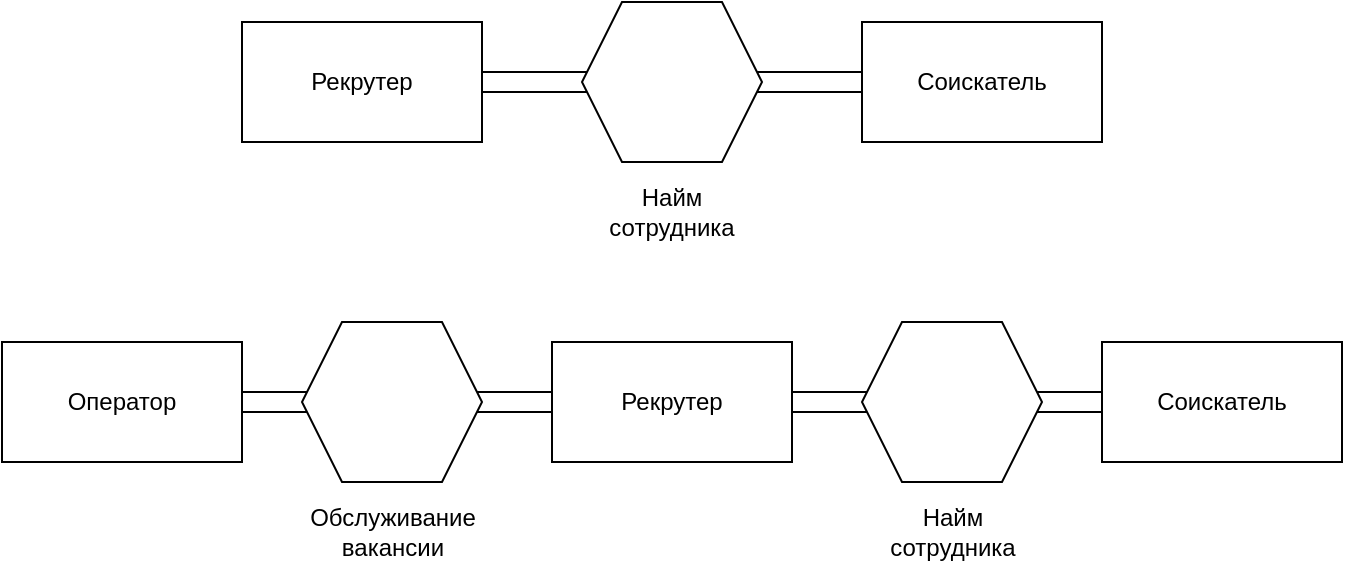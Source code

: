 <mxfile version="24.7.8">
  <diagram name="Page-1" id="2a216829-ef6e-dabb-86c1-c78162f3ba2b">
    <mxGraphModel dx="760" dy="572" grid="1" gridSize="10" guides="1" tooltips="1" connect="1" arrows="1" fold="1" page="1" pageScale="1" pageWidth="850" pageHeight="1100" background="none" math="0" shadow="0">
      <root>
        <mxCell id="0" />
        <mxCell id="1" parent="0" />
        <mxCell id="KOjaIG6KO3pNiAQMidZp-17" value="" style="rounded=0;whiteSpace=wrap;html=1;fillColor=none;" vertex="1" parent="1">
          <mxGeometry x="170" y="545" width="580" height="10" as="geometry" />
        </mxCell>
        <mxCell id="KOjaIG6KO3pNiAQMidZp-14" value="" style="rounded=0;whiteSpace=wrap;html=1;fillColor=none;" vertex="1" parent="1">
          <mxGeometry x="330" y="385" width="260" height="10" as="geometry" />
        </mxCell>
        <mxCell id="KOjaIG6KO3pNiAQMidZp-1" value="Рекрутер" style="rounded=0;whiteSpace=wrap;html=1;" vertex="1" parent="1">
          <mxGeometry x="240" y="360" width="120" height="60" as="geometry" />
        </mxCell>
        <mxCell id="KOjaIG6KO3pNiAQMidZp-2" value="Соискатель" style="rounded=0;whiteSpace=wrap;html=1;" vertex="1" parent="1">
          <mxGeometry x="550" y="360" width="120" height="60" as="geometry" />
        </mxCell>
        <mxCell id="KOjaIG6KO3pNiAQMidZp-3" value="" style="shape=hexagon;perimeter=hexagonPerimeter2;whiteSpace=wrap;html=1;fixedSize=1;" vertex="1" parent="1">
          <mxGeometry x="410" y="350" width="90" height="80" as="geometry" />
        </mxCell>
        <mxCell id="KOjaIG6KO3pNiAQMidZp-4" value="" style="shape=hexagon;perimeter=hexagonPerimeter2;whiteSpace=wrap;html=1;fixedSize=1;" vertex="1" parent="1">
          <mxGeometry x="550" y="510" width="90" height="80" as="geometry" />
        </mxCell>
        <mxCell id="KOjaIG6KO3pNiAQMidZp-5" value="" style="shape=hexagon;perimeter=hexagonPerimeter2;whiteSpace=wrap;html=1;fixedSize=1;" vertex="1" parent="1">
          <mxGeometry x="270" y="510" width="90" height="80" as="geometry" />
        </mxCell>
        <mxCell id="KOjaIG6KO3pNiAQMidZp-7" value="Оператор" style="rounded=0;whiteSpace=wrap;html=1;" vertex="1" parent="1">
          <mxGeometry x="120" y="520" width="120" height="60" as="geometry" />
        </mxCell>
        <mxCell id="KOjaIG6KO3pNiAQMidZp-8" value="Рекрутер" style="rounded=0;whiteSpace=wrap;html=1;" vertex="1" parent="1">
          <mxGeometry x="395" y="520" width="120" height="60" as="geometry" />
        </mxCell>
        <mxCell id="KOjaIG6KO3pNiAQMidZp-9" value="Соискатель" style="rounded=0;whiteSpace=wrap;html=1;" vertex="1" parent="1">
          <mxGeometry x="670" y="520" width="120" height="60" as="geometry" />
        </mxCell>
        <mxCell id="KOjaIG6KO3pNiAQMidZp-19" value="Найм&lt;div&gt;сотрудника&lt;/div&gt;" style="text;html=1;align=center;verticalAlign=middle;whiteSpace=wrap;rounded=0;" vertex="1" parent="1">
          <mxGeometry x="425" y="440" width="60" height="30" as="geometry" />
        </mxCell>
        <mxCell id="KOjaIG6KO3pNiAQMidZp-21" value="Обслуживание&lt;div&gt;вакансии&lt;/div&gt;" style="text;html=1;align=center;verticalAlign=middle;whiteSpace=wrap;rounded=0;" vertex="1" parent="1">
          <mxGeometry x="242.5" y="600" width="145" height="30" as="geometry" />
        </mxCell>
        <mxCell id="KOjaIG6KO3pNiAQMidZp-22" value="Найм&lt;br&gt;сотрудника" style="text;html=1;align=center;verticalAlign=middle;whiteSpace=wrap;rounded=0;" vertex="1" parent="1">
          <mxGeometry x="522.5" y="600" width="145" height="30" as="geometry" />
        </mxCell>
      </root>
    </mxGraphModel>
  </diagram>
</mxfile>
